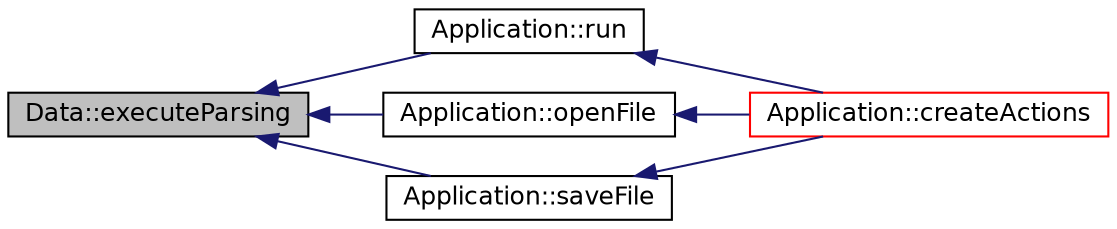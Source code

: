 digraph "Data::executeParsing"
{
 // INTERACTIVE_SVG=YES
  edge [fontname="Helvetica",fontsize="12",labelfontname="Helvetica",labelfontsize="12"];
  node [fontname="Helvetica",fontsize="12",shape=record];
  rankdir="LR";
  Node1 [label="Data::executeParsing",height=0.2,width=0.4,color="black", fillcolor="grey75", style="filled" fontcolor="black"];
  Node1 -> Node2 [dir="back",color="midnightblue",fontsize="12",style="solid",fontname="Helvetica"];
  Node2 [label="Application::run",height=0.2,width=0.4,color="black", fillcolor="white", style="filled",URL="$a00001.html#a68965449404743bf1add056784d6cf81",tooltip="Slot of clicking on proceed button. "];
  Node2 -> Node3 [dir="back",color="midnightblue",fontsize="12",style="solid",fontname="Helvetica"];
  Node3 [label="Application::createActions",height=0.2,width=0.4,color="red", fillcolor="white", style="filled",URL="$a00001.html#a934cebb73a90017ac0ffb8ba9b0f251b",tooltip="Creation of HCI actions. "];
  Node1 -> Node4 [dir="back",color="midnightblue",fontsize="12",style="solid",fontname="Helvetica"];
  Node4 [label="Application::openFile",height=0.2,width=0.4,color="black", fillcolor="white", style="filled",URL="$a00001.html#ab7f9356b1eaa23c179500675d92a49d5",tooltip="Slot of clicking on open data file button. "];
  Node4 -> Node3 [dir="back",color="midnightblue",fontsize="12",style="solid",fontname="Helvetica"];
  Node1 -> Node5 [dir="back",color="midnightblue",fontsize="12",style="solid",fontname="Helvetica"];
  Node5 [label="Application::saveFile",height=0.2,width=0.4,color="black", fillcolor="white", style="filled",URL="$a00001.html#ac44667af46d1e4888f05cab6407ba541",tooltip="Slot of clicking on save output button. "];
  Node5 -> Node3 [dir="back",color="midnightblue",fontsize="12",style="solid",fontname="Helvetica"];
}
